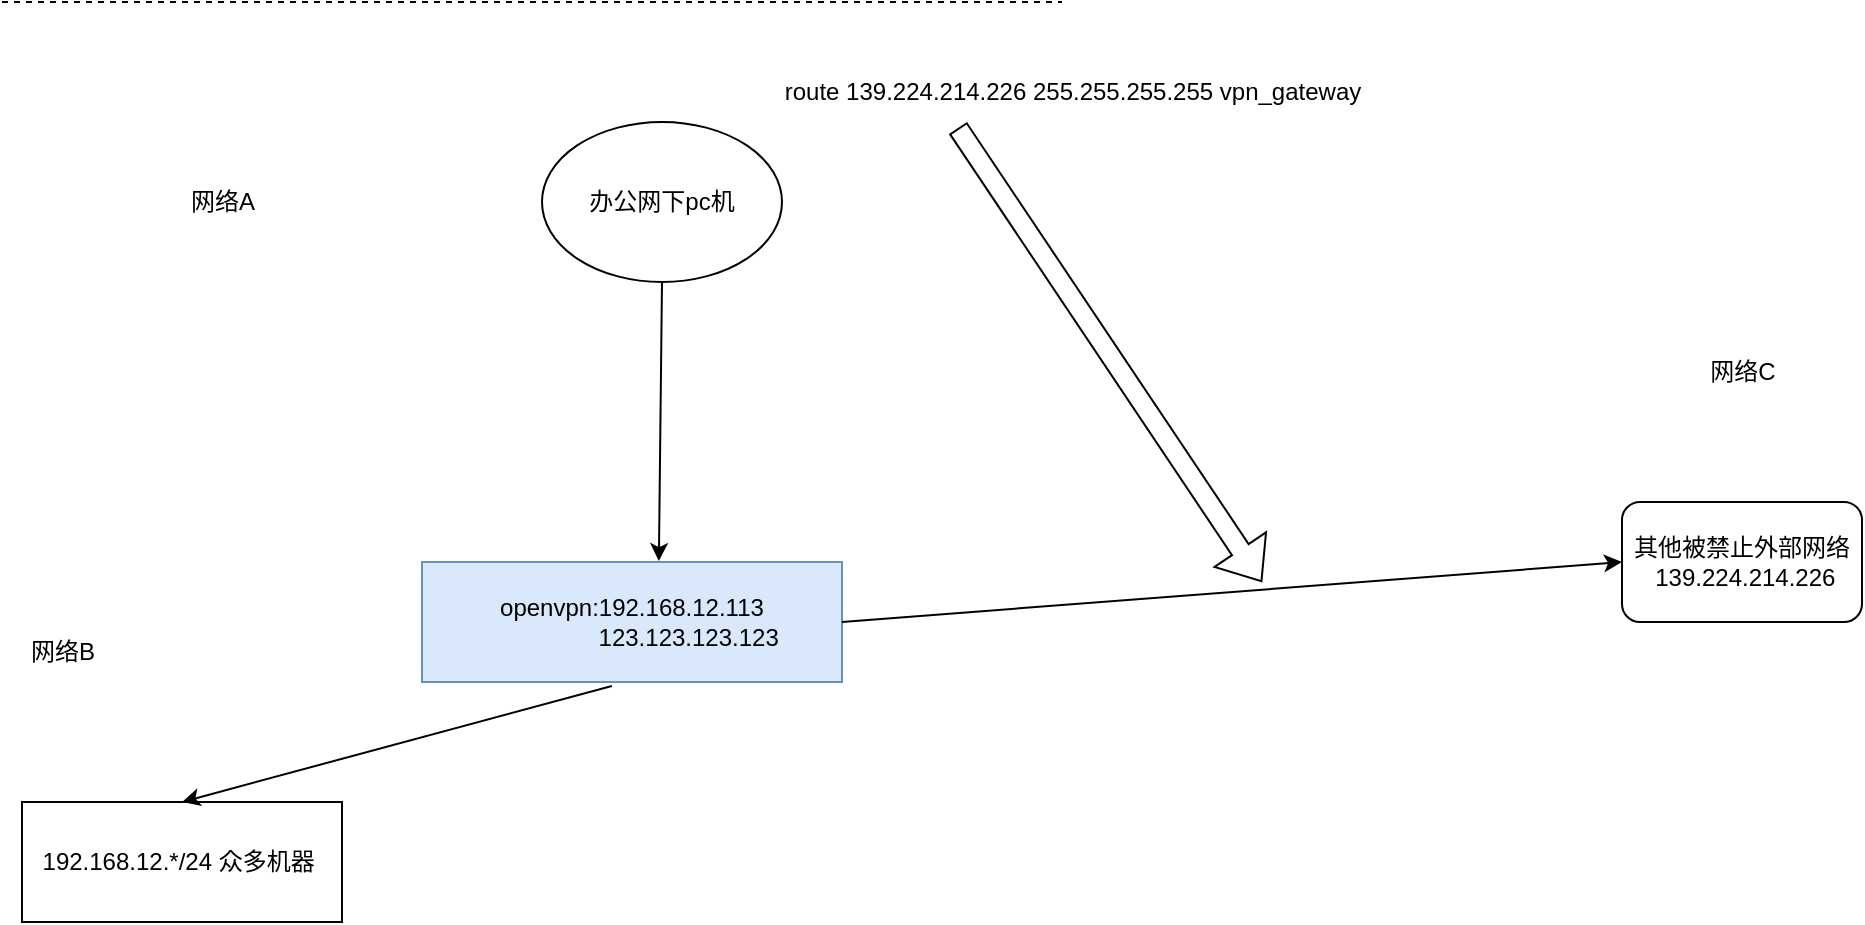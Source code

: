 <mxfile version="21.6.8" type="github">
  <diagram name="第 1 页" id="VXVUnhYRUdE7yQb651BT">
    <mxGraphModel dx="1434" dy="750" grid="1" gridSize="10" guides="1" tooltips="1" connect="1" arrows="1" fold="1" page="1" pageScale="1" pageWidth="827" pageHeight="1169" math="0" shadow="0">
      <root>
        <mxCell id="0" />
        <mxCell id="1" parent="0" />
        <mxCell id="f7mQdjlpUvdxf11fPVCJ-1" value="openvpn:192.168.12.113&lt;br&gt;&lt;span style=&quot;white-space: pre;&quot;&gt;&#x9;&lt;/span&gt;&lt;span style=&quot;white-space: pre;&quot;&gt;&#x9;&lt;/span&gt;&amp;nbsp;123.123.123.123" style="rounded=0;whiteSpace=wrap;html=1;fillColor=#dae8fc;strokeColor=#6c8ebf;" vertex="1" parent="1">
          <mxGeometry x="260" y="330" width="210" height="60" as="geometry" />
        </mxCell>
        <mxCell id="f7mQdjlpUvdxf11fPVCJ-2" value="办公网下pc机" style="ellipse;whiteSpace=wrap;html=1;" vertex="1" parent="1">
          <mxGeometry x="320" y="110" width="120" height="80" as="geometry" />
        </mxCell>
        <mxCell id="f7mQdjlpUvdxf11fPVCJ-3" value="192.168.12.*/24 众多机器&amp;nbsp;" style="rounded=0;whiteSpace=wrap;html=1;" vertex="1" parent="1">
          <mxGeometry x="60" y="450" width="160" height="60" as="geometry" />
        </mxCell>
        <mxCell id="f7mQdjlpUvdxf11fPVCJ-4" value="其他被禁止外部网络&lt;br&gt;&amp;nbsp;139.224.214.226" style="rounded=1;whiteSpace=wrap;html=1;" vertex="1" parent="1">
          <mxGeometry x="860" y="300" width="120" height="60" as="geometry" />
        </mxCell>
        <mxCell id="f7mQdjlpUvdxf11fPVCJ-5" value="" style="endArrow=classic;html=1;rounded=0;entryX=0.564;entryY=-0.008;entryDx=0;entryDy=0;entryPerimeter=0;exitX=0.5;exitY=1;exitDx=0;exitDy=0;" edge="1" parent="1" source="f7mQdjlpUvdxf11fPVCJ-2" target="f7mQdjlpUvdxf11fPVCJ-1">
          <mxGeometry width="50" height="50" relative="1" as="geometry">
            <mxPoint x="388.634" y="192.016" as="sourcePoint" />
            <mxPoint x="341.37" y="330" as="targetPoint" />
          </mxGeometry>
        </mxCell>
        <mxCell id="f7mQdjlpUvdxf11fPVCJ-6" value="" style="endArrow=none;dashed=1;html=1;rounded=0;" edge="1" parent="1">
          <mxGeometry width="50" height="50" relative="1" as="geometry">
            <mxPoint x="50" y="50" as="sourcePoint" />
            <mxPoint x="580" y="50" as="targetPoint" />
            <Array as="points">
              <mxPoint x="400" y="50" />
            </Array>
          </mxGeometry>
        </mxCell>
        <mxCell id="f7mQdjlpUvdxf11fPVCJ-7" value="网络A" style="text;html=1;align=center;verticalAlign=middle;resizable=0;points=[];autosize=1;strokeColor=none;fillColor=none;" vertex="1" parent="1">
          <mxGeometry x="130" y="135" width="60" height="30" as="geometry" />
        </mxCell>
        <mxCell id="f7mQdjlpUvdxf11fPVCJ-8" value="网络B" style="text;html=1;align=center;verticalAlign=middle;resizable=0;points=[];autosize=1;strokeColor=none;fillColor=none;" vertex="1" parent="1">
          <mxGeometry x="50" y="360" width="60" height="30" as="geometry" />
        </mxCell>
        <mxCell id="f7mQdjlpUvdxf11fPVCJ-9" value="网络C" style="text;html=1;align=center;verticalAlign=middle;resizable=0;points=[];autosize=1;strokeColor=none;fillColor=none;" vertex="1" parent="1">
          <mxGeometry x="890" y="220" width="60" height="30" as="geometry" />
        </mxCell>
        <mxCell id="f7mQdjlpUvdxf11fPVCJ-10" value="" style="endArrow=classic;html=1;rounded=0;entryX=0.5;entryY=0;entryDx=0;entryDy=0;exitX=0.452;exitY=1.033;exitDx=0;exitDy=0;exitPerimeter=0;" edge="1" parent="1" source="f7mQdjlpUvdxf11fPVCJ-1" target="f7mQdjlpUvdxf11fPVCJ-3">
          <mxGeometry width="50" height="50" relative="1" as="geometry">
            <mxPoint x="440" y="410" as="sourcePoint" />
            <mxPoint x="490" y="360" as="targetPoint" />
          </mxGeometry>
        </mxCell>
        <mxCell id="f7mQdjlpUvdxf11fPVCJ-11" value="" style="endArrow=classic;html=1;rounded=0;entryX=0;entryY=0.5;entryDx=0;entryDy=0;exitX=1;exitY=0.5;exitDx=0;exitDy=0;" edge="1" parent="1" source="f7mQdjlpUvdxf11fPVCJ-1" target="f7mQdjlpUvdxf11fPVCJ-4">
          <mxGeometry width="50" height="50" relative="1" as="geometry">
            <mxPoint x="440" y="310" as="sourcePoint" />
            <mxPoint x="490" y="260" as="targetPoint" />
          </mxGeometry>
        </mxCell>
        <mxCell id="f7mQdjlpUvdxf11fPVCJ-12" value="route&amp;nbsp;139.224.214.226&amp;nbsp;255.255.255.255 vpn_gateway" style="text;html=1;align=center;verticalAlign=middle;resizable=0;points=[];autosize=1;strokeColor=none;fillColor=none;" vertex="1" parent="1">
          <mxGeometry x="430" y="80" width="310" height="30" as="geometry" />
        </mxCell>
        <mxCell id="f7mQdjlpUvdxf11fPVCJ-13" value="" style="shape=flexArrow;endArrow=classic;html=1;rounded=0;exitX=0.316;exitY=1.1;exitDx=0;exitDy=0;exitPerimeter=0;" edge="1" parent="1" source="f7mQdjlpUvdxf11fPVCJ-12">
          <mxGeometry width="50" height="50" relative="1" as="geometry">
            <mxPoint x="530" y="185" as="sourcePoint" />
            <mxPoint x="680" y="340" as="targetPoint" />
          </mxGeometry>
        </mxCell>
      </root>
    </mxGraphModel>
  </diagram>
</mxfile>
